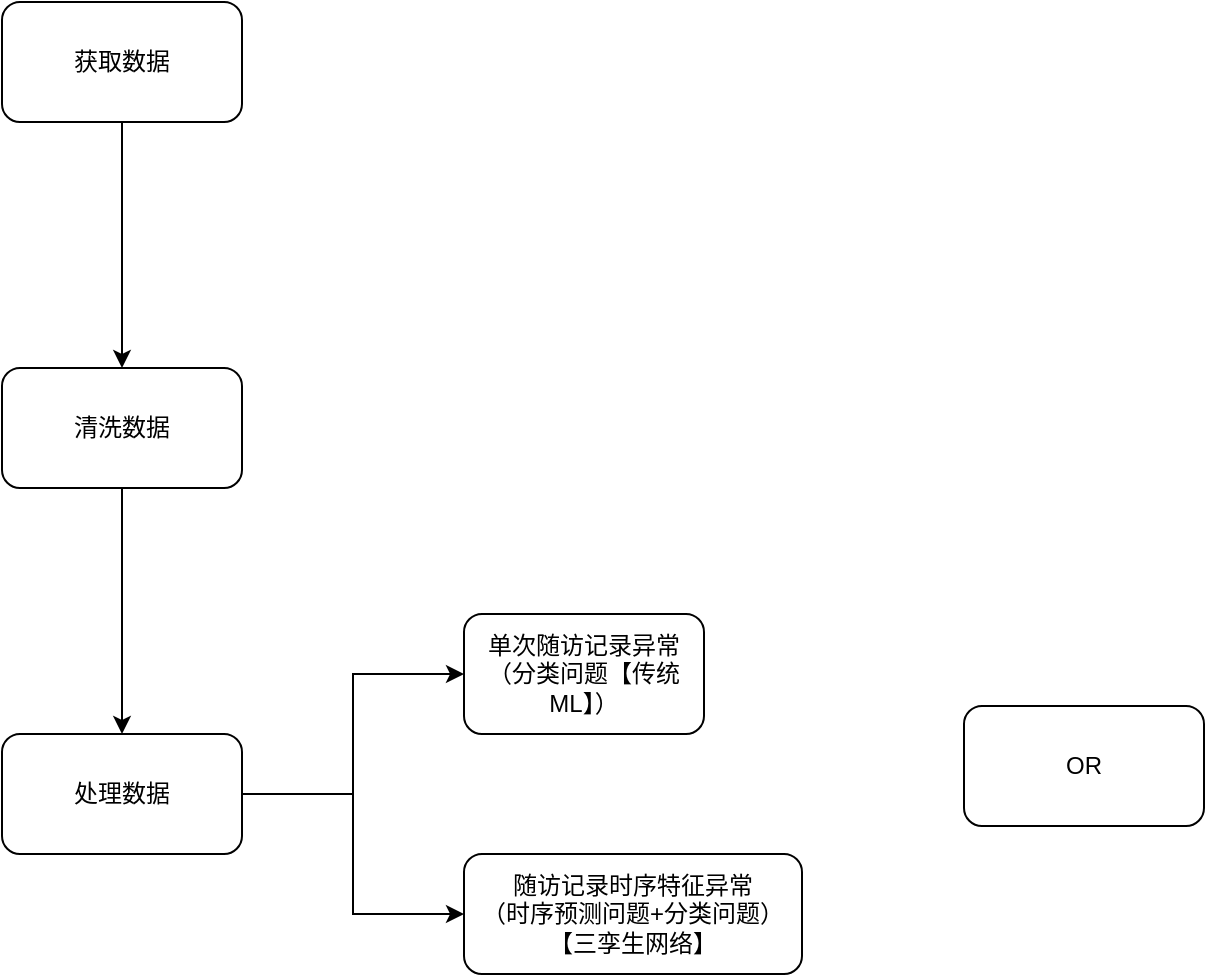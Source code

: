<mxfile version="15.9.4" type="github">
  <diagram id="C5RBs43oDa-KdzZeNtuy" name="Page-1">
    <mxGraphModel dx="865" dy="456" grid="0" gridSize="10" guides="1" tooltips="1" connect="1" arrows="1" fold="1" page="1" pageScale="1" pageWidth="827" pageHeight="1169" math="0" shadow="0">
      <root>
        <mxCell id="WIyWlLk6GJQsqaUBKTNV-0" />
        <mxCell id="WIyWlLk6GJQsqaUBKTNV-1" parent="WIyWlLk6GJQsqaUBKTNV-0" />
        <mxCell id="MLOEDORwVN3XTyWQIhq8-13" style="edgeStyle=orthogonalEdgeStyle;rounded=0;orthogonalLoop=1;jettySize=auto;html=1;entryX=0.5;entryY=0;entryDx=0;entryDy=0;" edge="1" parent="WIyWlLk6GJQsqaUBKTNV-1" source="MLOEDORwVN3XTyWQIhq8-1" target="MLOEDORwVN3XTyWQIhq8-2">
          <mxGeometry relative="1" as="geometry" />
        </mxCell>
        <mxCell id="MLOEDORwVN3XTyWQIhq8-1" value="获取数据" style="rounded=1;whiteSpace=wrap;html=1;" vertex="1" parent="WIyWlLk6GJQsqaUBKTNV-1">
          <mxGeometry x="123" y="42" width="120" height="60" as="geometry" />
        </mxCell>
        <mxCell id="MLOEDORwVN3XTyWQIhq8-14" style="edgeStyle=orthogonalEdgeStyle;rounded=0;orthogonalLoop=1;jettySize=auto;html=1;entryX=0.5;entryY=0;entryDx=0;entryDy=0;" edge="1" parent="WIyWlLk6GJQsqaUBKTNV-1" source="MLOEDORwVN3XTyWQIhq8-2" target="MLOEDORwVN3XTyWQIhq8-3">
          <mxGeometry relative="1" as="geometry" />
        </mxCell>
        <mxCell id="MLOEDORwVN3XTyWQIhq8-2" value="清洗数据" style="rounded=1;whiteSpace=wrap;html=1;" vertex="1" parent="WIyWlLk6GJQsqaUBKTNV-1">
          <mxGeometry x="123" y="225" width="120" height="60" as="geometry" />
        </mxCell>
        <mxCell id="MLOEDORwVN3XTyWQIhq8-7" style="edgeStyle=orthogonalEdgeStyle;rounded=0;orthogonalLoop=1;jettySize=auto;html=1;entryX=0;entryY=0.5;entryDx=0;entryDy=0;" edge="1" parent="WIyWlLk6GJQsqaUBKTNV-1" source="MLOEDORwVN3XTyWQIhq8-3" target="MLOEDORwVN3XTyWQIhq8-5">
          <mxGeometry relative="1" as="geometry" />
        </mxCell>
        <mxCell id="MLOEDORwVN3XTyWQIhq8-8" style="edgeStyle=orthogonalEdgeStyle;rounded=0;orthogonalLoop=1;jettySize=auto;html=1;entryX=0;entryY=0.5;entryDx=0;entryDy=0;" edge="1" parent="WIyWlLk6GJQsqaUBKTNV-1" source="MLOEDORwVN3XTyWQIhq8-3" target="MLOEDORwVN3XTyWQIhq8-6">
          <mxGeometry relative="1" as="geometry" />
        </mxCell>
        <mxCell id="MLOEDORwVN3XTyWQIhq8-3" value="处理数据" style="rounded=1;whiteSpace=wrap;html=1;" vertex="1" parent="WIyWlLk6GJQsqaUBKTNV-1">
          <mxGeometry x="123" y="408" width="120" height="60" as="geometry" />
        </mxCell>
        <mxCell id="MLOEDORwVN3XTyWQIhq8-5" value="单次随访记录异常&lt;br&gt;（分类问题【传统ML】）" style="rounded=1;whiteSpace=wrap;html=1;" vertex="1" parent="WIyWlLk6GJQsqaUBKTNV-1">
          <mxGeometry x="354" y="348" width="120" height="60" as="geometry" />
        </mxCell>
        <mxCell id="MLOEDORwVN3XTyWQIhq8-6" value="随访记录时序特征异常&lt;br&gt;（时序预测问题+分类问题）&lt;br&gt;【三孪生网络】" style="rounded=1;whiteSpace=wrap;html=1;" vertex="1" parent="WIyWlLk6GJQsqaUBKTNV-1">
          <mxGeometry x="354" y="468" width="169" height="60" as="geometry" />
        </mxCell>
        <mxCell id="MLOEDORwVN3XTyWQIhq8-15" value="OR" style="rounded=1;whiteSpace=wrap;html=1;" vertex="1" parent="WIyWlLk6GJQsqaUBKTNV-1">
          <mxGeometry x="604" y="394" width="120" height="60" as="geometry" />
        </mxCell>
      </root>
    </mxGraphModel>
  </diagram>
</mxfile>
